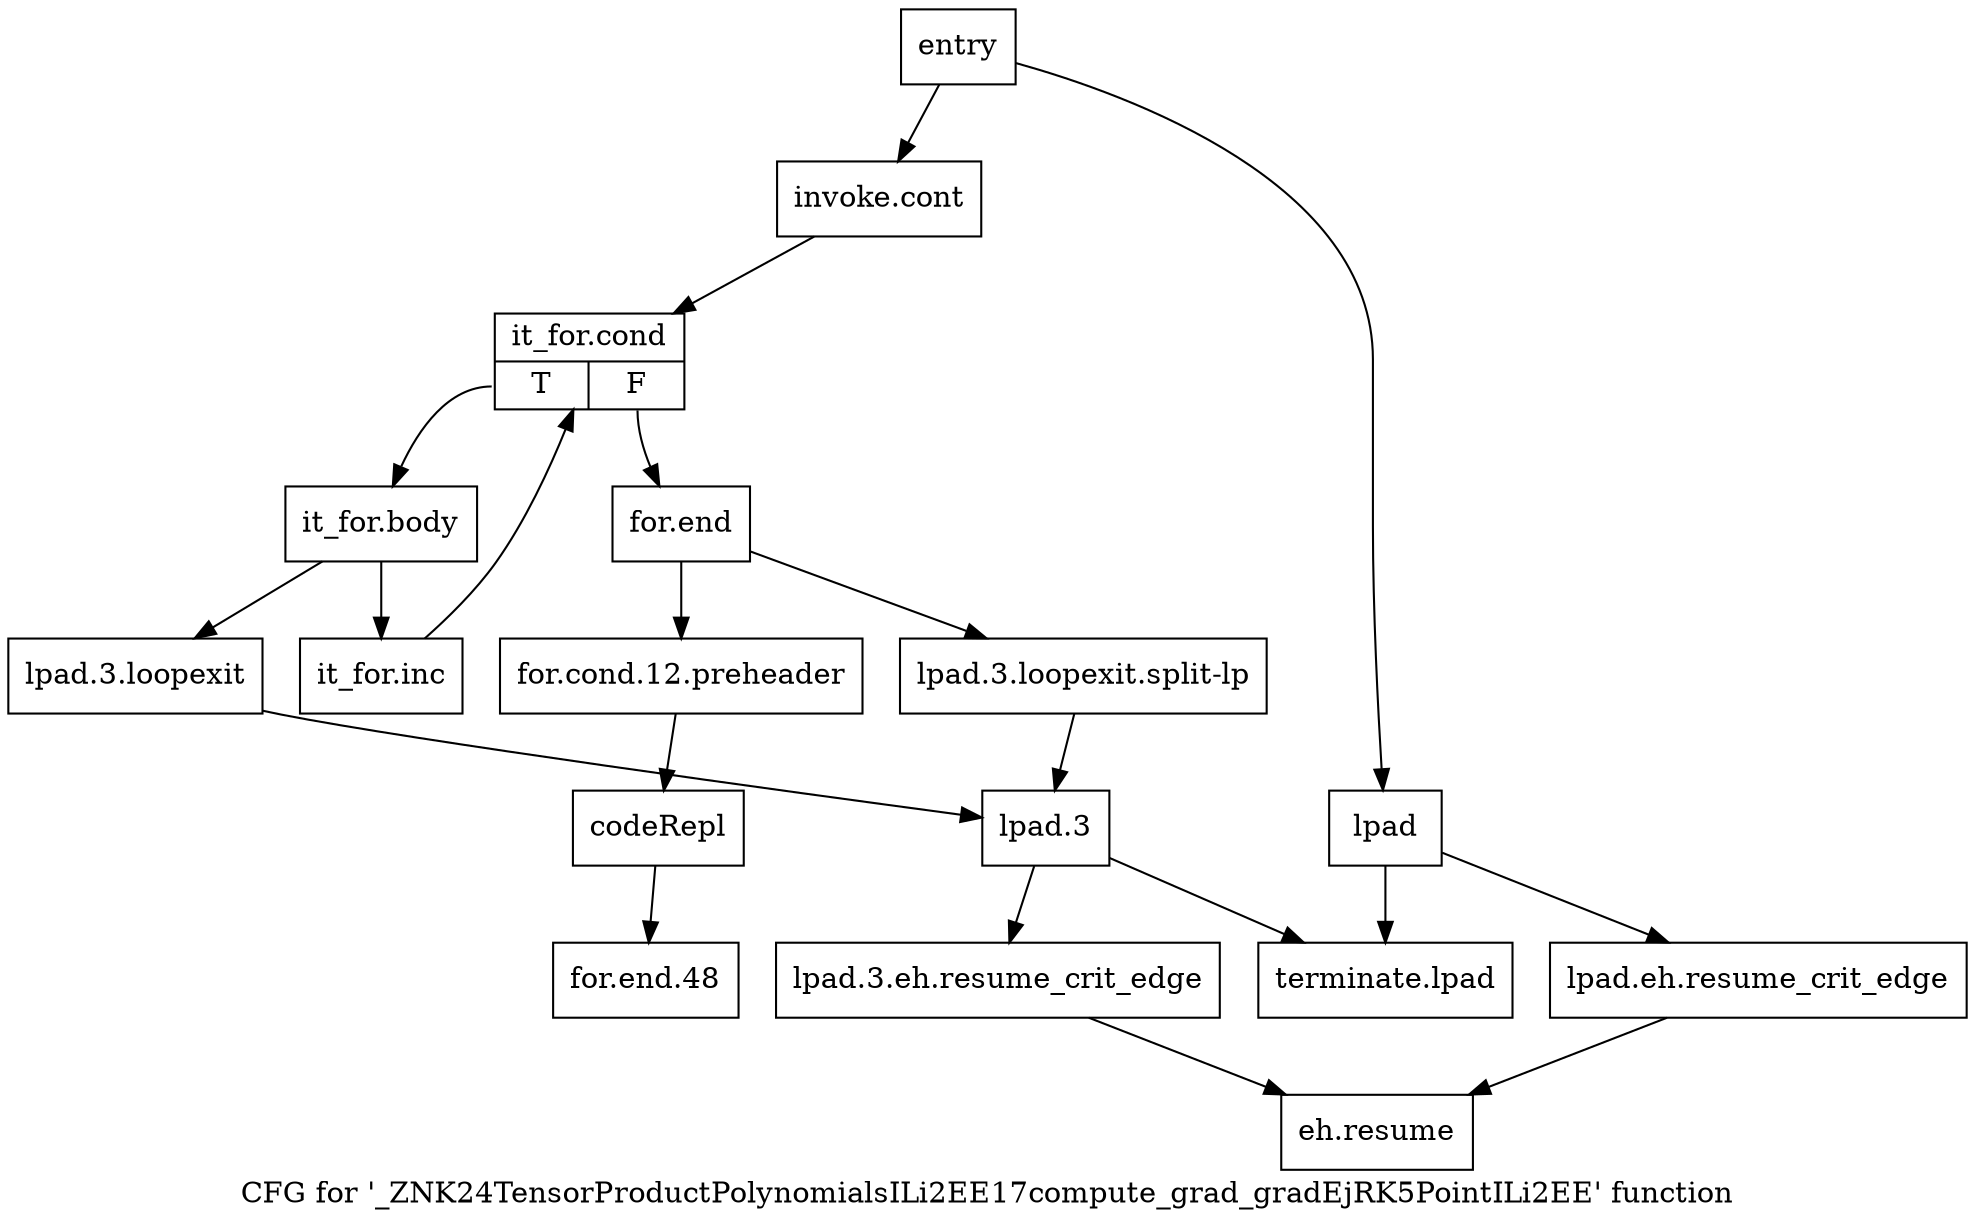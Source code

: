 digraph "CFG for '_ZNK24TensorProductPolynomialsILi2EE17compute_grad_gradEjRK5PointILi2EE' function" {
	label="CFG for '_ZNK24TensorProductPolynomialsILi2EE17compute_grad_gradEjRK5PointILi2EE' function";

	Node0x76e7f10 [shape=record,label="{entry}"];
	Node0x76e7f10 -> Node0x76e7f60;
	Node0x76e7f10 -> Node0x76e80a0;
	Node0x76e7f60 [shape=record,label="{invoke.cont}"];
	Node0x76e7f60 -> Node0x76e7fb0;
	Node0x76e7fb0 [shape=record,label="{it_for.cond|{<s0>T|<s1>F}}"];
	Node0x76e7fb0:s0 -> Node0x76e8000;
	Node0x76e7fb0:s1 -> Node0x76e8280;
	Node0x76e8000 [shape=record,label="{it_for.body}"];
	Node0x76e8000 -> Node0x76e8050;
	Node0x76e8000 -> Node0x76e8140;
	Node0x76e8050 [shape=record,label="{it_for.inc}"];
	Node0x76e8050 -> Node0x76e7fb0;
	Node0x76e80a0 [shape=record,label="{lpad}"];
	Node0x76e80a0 -> Node0x76e80f0;
	Node0x76e80a0 -> Node0x76e8410;
	Node0x76e80f0 [shape=record,label="{lpad.eh.resume_crit_edge}"];
	Node0x76e80f0 -> Node0x76e83c0;
	Node0x76e8140 [shape=record,label="{lpad.3.loopexit}"];
	Node0x76e8140 -> Node0x76e81e0;
	Node0x76e8190 [shape=record,label="{lpad.3.loopexit.split-lp}"];
	Node0x76e8190 -> Node0x76e81e0;
	Node0x76e81e0 [shape=record,label="{lpad.3}"];
	Node0x76e81e0 -> Node0x76e8230;
	Node0x76e81e0 -> Node0x76e8410;
	Node0x76e8230 [shape=record,label="{lpad.3.eh.resume_crit_edge}"];
	Node0x76e8230 -> Node0x76e83c0;
	Node0x76e8280 [shape=record,label="{for.end}"];
	Node0x76e8280 -> Node0x76e82d0;
	Node0x76e8280 -> Node0x76e8190;
	Node0x76e82d0 [shape=record,label="{for.cond.12.preheader}"];
	Node0x76e82d0 -> Node0x76e8320;
	Node0x76e8320 [shape=record,label="{codeRepl}"];
	Node0x76e8320 -> Node0x76e8370;
	Node0x76e8370 [shape=record,label="{for.end.48}"];
	Node0x76e83c0 [shape=record,label="{eh.resume}"];
	Node0x76e8410 [shape=record,label="{terminate.lpad}"];
}

